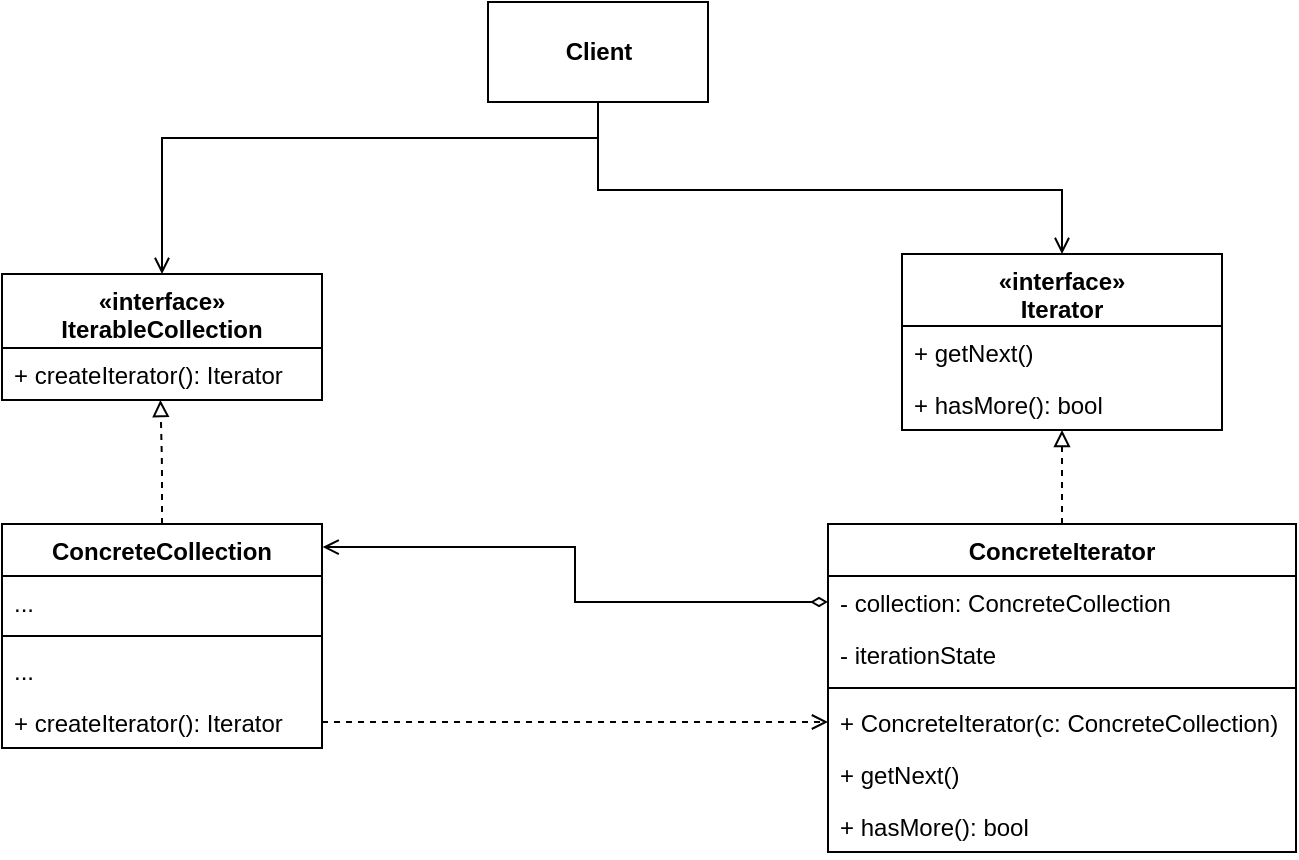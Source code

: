 <mxfile>
    <diagram id="FjWuILtHR6JUAJkonoj2" name="Standard">
        <mxGraphModel dx="1374" dy="782" grid="0" gridSize="10" guides="1" tooltips="1" connect="1" arrows="1" fold="1" page="1" pageScale="1" pageWidth="827" pageHeight="1169" math="0" shadow="0">
            <root>
                <mxCell id="0"/>
                <mxCell id="1" parent="0"/>
                <mxCell id="3" value="«interface»&#10;Iterator" style="swimlane;fontStyle=1;align=center;verticalAlign=top;childLayout=stackLayout;horizontal=1;startSize=36;horizontalStack=0;resizeParent=1;resizeParentMax=0;resizeLast=0;collapsible=1;marginBottom=0;" parent="1" vertex="1">
                    <mxGeometry x="540" y="189" width="160" height="88" as="geometry"/>
                </mxCell>
                <mxCell id="6" value="+ getNext()" style="text;strokeColor=none;fillColor=none;align=left;verticalAlign=top;spacingLeft=4;spacingRight=4;overflow=hidden;rotatable=0;points=[[0,0.5],[1,0.5]];portConstraint=eastwest;" parent="3" vertex="1">
                    <mxGeometry y="36" width="160" height="26" as="geometry"/>
                </mxCell>
                <mxCell id="7" value="+ hasMore(): bool" style="text;strokeColor=none;fillColor=none;align=left;verticalAlign=top;spacingLeft=4;spacingRight=4;overflow=hidden;rotatable=0;points=[[0,0.5],[1,0.5]];portConstraint=eastwest;" parent="3" vertex="1">
                    <mxGeometry y="62" width="160" height="26" as="geometry"/>
                </mxCell>
                <mxCell id="33" value="" style="edgeStyle=orthogonalEdgeStyle;rounded=0;html=1;dashed=1;endArrow=block;endFill=0;entryX=0.5;entryY=1;entryDx=0;entryDy=0;" parent="1" source="11" target="3" edge="1">
                    <mxGeometry relative="1" as="geometry"/>
                </mxCell>
                <mxCell id="11" value="ConcreteIterator" style="swimlane;fontStyle=1;align=center;verticalAlign=top;childLayout=stackLayout;horizontal=1;startSize=26;horizontalStack=0;resizeParent=1;resizeParentMax=0;resizeLast=0;collapsible=1;marginBottom=0;" parent="1" vertex="1">
                    <mxGeometry x="503" y="324" width="234" height="164" as="geometry"/>
                </mxCell>
                <mxCell id="12" value="- collection: ConcreteCollection" style="text;strokeColor=none;fillColor=none;align=left;verticalAlign=top;spacingLeft=4;spacingRight=4;overflow=hidden;rotatable=0;points=[[0,0.5],[1,0.5]];portConstraint=eastwest;" parent="11" vertex="1">
                    <mxGeometry y="26" width="234" height="26" as="geometry"/>
                </mxCell>
                <mxCell id="15" value="- iterationState" style="text;strokeColor=none;fillColor=none;align=left;verticalAlign=top;spacingLeft=4;spacingRight=4;overflow=hidden;rotatable=0;points=[[0,0.5],[1,0.5]];portConstraint=eastwest;" parent="11" vertex="1">
                    <mxGeometry y="52" width="234" height="26" as="geometry"/>
                </mxCell>
                <mxCell id="13" value="" style="line;strokeWidth=1;fillColor=none;align=left;verticalAlign=middle;spacingTop=-1;spacingLeft=3;spacingRight=3;rotatable=0;labelPosition=right;points=[];portConstraint=eastwest;" parent="11" vertex="1">
                    <mxGeometry y="78" width="234" height="8" as="geometry"/>
                </mxCell>
                <mxCell id="14" value="+ ConcreteIterator(c: ConcreteCollection)" style="text;strokeColor=none;fillColor=none;align=left;verticalAlign=top;spacingLeft=4;spacingRight=4;overflow=hidden;rotatable=0;points=[[0,0.5],[1,0.5]];portConstraint=eastwest;" parent="11" vertex="1">
                    <mxGeometry y="86" width="234" height="26" as="geometry"/>
                </mxCell>
                <mxCell id="16" value="+ getNext()" style="text;strokeColor=none;fillColor=none;align=left;verticalAlign=top;spacingLeft=4;spacingRight=4;overflow=hidden;rotatable=0;points=[[0,0.5],[1,0.5]];portConstraint=eastwest;" parent="11" vertex="1">
                    <mxGeometry y="112" width="234" height="26" as="geometry"/>
                </mxCell>
                <mxCell id="17" value="+ hasMore(): bool" style="text;strokeColor=none;fillColor=none;align=left;verticalAlign=top;spacingLeft=4;spacingRight=4;overflow=hidden;rotatable=0;points=[[0,0.5],[1,0.5]];portConstraint=eastwest;" parent="11" vertex="1">
                    <mxGeometry y="138" width="234" height="26" as="geometry"/>
                </mxCell>
                <mxCell id="18" value="«interface»&#10;IterableCollection" style="swimlane;fontStyle=1;align=center;verticalAlign=top;childLayout=stackLayout;horizontal=1;startSize=37;horizontalStack=0;resizeParent=1;resizeParentMax=0;resizeLast=0;collapsible=1;marginBottom=0;" parent="1" vertex="1">
                    <mxGeometry x="90" y="199" width="160" height="63" as="geometry"/>
                </mxCell>
                <mxCell id="21" value="+ createIterator(): Iterator" style="text;strokeColor=none;fillColor=none;align=left;verticalAlign=top;spacingLeft=4;spacingRight=4;overflow=hidden;rotatable=0;points=[[0,0.5],[1,0.5]];portConstraint=eastwest;" parent="18" vertex="1">
                    <mxGeometry y="37" width="160" height="26" as="geometry"/>
                </mxCell>
                <mxCell id="29" style="edgeStyle=orthogonalEdgeStyle;html=1;exitX=0.5;exitY=0;exitDx=0;exitDy=0;entryX=0.495;entryY=1;entryDx=0;entryDy=0;entryPerimeter=0;endArrow=block;endFill=0;dashed=1;" parent="1" source="23" target="21" edge="1">
                    <mxGeometry relative="1" as="geometry"/>
                </mxCell>
                <mxCell id="23" value="ConcreteCollection" style="swimlane;fontStyle=1;align=center;verticalAlign=top;childLayout=stackLayout;horizontal=1;startSize=26;horizontalStack=0;resizeParent=1;resizeParentMax=0;resizeLast=0;collapsible=1;marginBottom=0;" parent="1" vertex="1">
                    <mxGeometry x="90" y="324" width="160" height="112" as="geometry"/>
                </mxCell>
                <mxCell id="24" value="..." style="text;strokeColor=none;fillColor=none;align=left;verticalAlign=top;spacingLeft=4;spacingRight=4;overflow=hidden;rotatable=0;points=[[0,0.5],[1,0.5]];portConstraint=eastwest;" parent="23" vertex="1">
                    <mxGeometry y="26" width="160" height="26" as="geometry"/>
                </mxCell>
                <mxCell id="25" value="" style="line;strokeWidth=1;fillColor=none;align=left;verticalAlign=middle;spacingTop=-1;spacingLeft=3;spacingRight=3;rotatable=0;labelPosition=right;points=[];portConstraint=eastwest;" parent="23" vertex="1">
                    <mxGeometry y="52" width="160" height="8" as="geometry"/>
                </mxCell>
                <mxCell id="27" value="..." style="text;strokeColor=none;fillColor=none;align=left;verticalAlign=top;spacingLeft=4;spacingRight=4;overflow=hidden;rotatable=0;points=[[0,0.5],[1,0.5]];portConstraint=eastwest;" parent="23" vertex="1">
                    <mxGeometry y="60" width="160" height="26" as="geometry"/>
                </mxCell>
                <mxCell id="26" value="+ createIterator(): Iterator" style="text;strokeColor=none;fillColor=none;align=left;verticalAlign=top;spacingLeft=4;spacingRight=4;overflow=hidden;rotatable=0;points=[[0,0.5],[1,0.5]];portConstraint=eastwest;" parent="23" vertex="1">
                    <mxGeometry y="86" width="160" height="26" as="geometry"/>
                </mxCell>
                <mxCell id="37" style="edgeStyle=orthogonalEdgeStyle;rounded=0;html=1;exitX=0.5;exitY=1;exitDx=0;exitDy=0;entryX=0.5;entryY=0;entryDx=0;entryDy=0;endArrow=open;endFill=0;" parent="1" source="28" target="18" edge="1">
                    <mxGeometry relative="1" as="geometry">
                        <Array as="points">
                            <mxPoint x="388" y="131"/>
                            <mxPoint x="170" y="131"/>
                        </Array>
                    </mxGeometry>
                </mxCell>
                <mxCell id="38" style="edgeStyle=orthogonalEdgeStyle;rounded=0;html=1;exitX=0.5;exitY=1;exitDx=0;exitDy=0;entryX=0.5;entryY=0;entryDx=0;entryDy=0;endArrow=open;endFill=0;" parent="1" source="28" target="3" edge="1">
                    <mxGeometry relative="1" as="geometry">
                        <Array as="points">
                            <mxPoint x="388" y="157"/>
                            <mxPoint x="620" y="157"/>
                        </Array>
                    </mxGeometry>
                </mxCell>
                <mxCell id="28" value="Client" style="html=1;fontStyle=1" parent="1" vertex="1">
                    <mxGeometry x="333" y="63" width="110" height="50" as="geometry"/>
                </mxCell>
                <mxCell id="34" style="edgeStyle=orthogonalEdgeStyle;rounded=0;html=1;exitX=1;exitY=0.5;exitDx=0;exitDy=0;entryX=0;entryY=0.5;entryDx=0;entryDy=0;endArrow=open;endFill=0;dashed=1;" parent="1" source="26" target="14" edge="1">
                    <mxGeometry relative="1" as="geometry"/>
                </mxCell>
                <mxCell id="35" style="edgeStyle=orthogonalEdgeStyle;rounded=0;html=1;exitX=0;exitY=0.5;exitDx=0;exitDy=0;entryX=1.002;entryY=0.103;entryDx=0;entryDy=0;entryPerimeter=0;endArrow=open;endFill=0;startArrow=diamondThin;startFill=0;" parent="1" source="12" target="23" edge="1">
                    <mxGeometry relative="1" as="geometry"/>
                </mxCell>
            </root>
        </mxGraphModel>
    </diagram>
    <diagram id="Cc0F4xUzQ0ChrT75zAeD" name="Practice">
        <mxGraphModel dx="1374" dy="782" grid="0" gridSize="10" guides="1" tooltips="1" connect="1" arrows="1" fold="1" page="1" pageScale="1" pageWidth="827" pageHeight="1169" math="0" shadow="0">
            <root>
                <mxCell id="3Q5Q53KMc7XxmMV0tDfd-0"/>
                <mxCell id="3Q5Q53KMc7XxmMV0tDfd-1" parent="3Q5Q53KMc7XxmMV0tDfd-0"/>
                <mxCell id="yTS_NVpCLHN-Nzgt9aKq-0" value="«interface»&#10;IterableMap" style="swimlane;fontStyle=1;align=center;verticalAlign=top;childLayout=stackLayout;horizontal=1;startSize=37;horizontalStack=0;resizeParent=1;resizeParentMax=0;resizeLast=0;collapsible=1;marginBottom=0;" parent="3Q5Q53KMc7XxmMV0tDfd-1" vertex="1">
                    <mxGeometry x="31" y="170" width="220" height="89" as="geometry"/>
                </mxCell>
                <mxCell id="nK1cPJ8zvV-h9VCQdXbq-15" value="+ createAttackingIterator(): Iterator" style="text;strokeColor=none;fillColor=none;align=left;verticalAlign=top;spacingLeft=4;spacingRight=4;overflow=hidden;rotatable=0;points=[[0,0.5],[1,0.5]];portConstraint=eastwest;" parent="yTS_NVpCLHN-Nzgt9aKq-0" vertex="1">
                    <mxGeometry y="37" width="220" height="26" as="geometry"/>
                </mxCell>
                <mxCell id="nK1cPJ8zvV-h9VCQdXbq-16" value="+ createDefendingIterator(): Iterator" style="text;strokeColor=none;fillColor=none;align=left;verticalAlign=top;spacingLeft=4;spacingRight=4;overflow=hidden;rotatable=0;points=[[0,0.5],[1,0.5]];portConstraint=eastwest;" parent="yTS_NVpCLHN-Nzgt9aKq-0" vertex="1">
                    <mxGeometry y="63" width="220" height="26" as="geometry"/>
                </mxCell>
                <mxCell id="yAIKdMOk_rAU5vW8KrbT-30" style="edgeStyle=orthogonalEdgeStyle;html=1;exitX=0.5;exitY=0;exitDx=0;exitDy=0;entryX=0.502;entryY=1;entryDx=0;entryDy=0;entryPerimeter=0;dashed=1;endArrow=block;endFill=0;rounded=0;" parent="3Q5Q53KMc7XxmMV0tDfd-1" source="nK1cPJ8zvV-h9VCQdXbq-0" target="nK1cPJ8zvV-h9VCQdXbq-16" edge="1">
                    <mxGeometry relative="1" as="geometry"/>
                </mxCell>
                <mxCell id="nK1cPJ8zvV-h9VCQdXbq-0" value="CombatMap" style="swimlane;fontStyle=1;align=center;verticalAlign=top;childLayout=stackLayout;horizontal=1;startSize=26;horizontalStack=0;resizeParent=1;resizeParentMax=0;resizeLast=0;collapsible=1;marginBottom=0;" parent="3Q5Q53KMc7XxmMV0tDfd-1" vertex="1">
                    <mxGeometry x="31" y="339" width="220" height="372" as="geometry"/>
                </mxCell>
                <mxCell id="nK1cPJ8zvV-h9VCQdXbq-1" value="- flags: string[]" style="text;strokeColor=none;fillColor=none;align=left;verticalAlign=top;spacingLeft=4;spacingRight=4;overflow=hidden;rotatable=0;points=[[0,0.5],[1,0.5]];portConstraint=eastwest;" parent="nK1cPJ8zvV-h9VCQdXbq-0" vertex="1">
                    <mxGeometry y="26" width="220" height="26" as="geometry"/>
                </mxCell>
                <mxCell id="yAIKdMOk_rAU5vW8KrbT-19" value="- transitionMatrix: boolean[][]" style="text;strokeColor=none;fillColor=none;align=left;verticalAlign=top;spacingLeft=4;spacingRight=4;overflow=hidden;rotatable=0;points=[[0,0.5],[1,0.5]];portConstraint=eastwest;" parent="nK1cPJ8zvV-h9VCQdXbq-0" vertex="1">
                    <mxGeometry y="52" width="220" height="26" as="geometry"/>
                </mxCell>
                <mxCell id="yAIKdMOk_rAU5vW8KrbT-7" value="- attackerBase: string" style="text;strokeColor=none;fillColor=none;align=left;verticalAlign=top;spacingLeft=4;spacingRight=4;overflow=hidden;rotatable=0;points=[[0,0.5],[1,0.5]];portConstraint=eastwest;" parent="nK1cPJ8zvV-h9VCQdXbq-0" vertex="1">
                    <mxGeometry y="78" width="220" height="26" as="geometry"/>
                </mxCell>
                <mxCell id="yAIKdMOk_rAU5vW8KrbT-8" value="- defenderBase: string" style="text;strokeColor=none;fillColor=none;align=left;verticalAlign=top;spacingLeft=4;spacingRight=4;overflow=hidden;rotatable=0;points=[[0,0.5],[1,0.5]];portConstraint=eastwest;" parent="nK1cPJ8zvV-h9VCQdXbq-0" vertex="1">
                    <mxGeometry y="104" width="220" height="26" as="geometry"/>
                </mxCell>
                <mxCell id="nK1cPJ8zvV-h9VCQdXbq-2" value="" style="line;strokeWidth=1;fillColor=none;align=left;verticalAlign=middle;spacingTop=-1;spacingLeft=3;spacingRight=3;rotatable=0;labelPosition=right;points=[];portConstraint=eastwest;" parent="nK1cPJ8zvV-h9VCQdXbq-0" vertex="1">
                    <mxGeometry y="130" width="220" height="8" as="geometry"/>
                </mxCell>
                <mxCell id="9nDMlxXHeGN2Ec9KywPi-12" value="+ CombatMap(&#10;    f: str[], &#10;    tm: bool[][], &#10;    ab: str, &#10;    db: str)" style="text;strokeColor=none;fillColor=none;align=left;verticalAlign=top;spacingLeft=4;spacingRight=4;overflow=hidden;rotatable=0;points=[[0,0.5],[1,0.5]];portConstraint=eastwest;" parent="nK1cPJ8zvV-h9VCQdXbq-0" vertex="1">
                    <mxGeometry y="138" width="220" height="78" as="geometry"/>
                </mxCell>
                <mxCell id="nK1cPJ8zvV-h9VCQdXbq-12" value="+ createAttackingIterator(): Iterator" style="text;strokeColor=none;fillColor=none;align=left;verticalAlign=top;spacingLeft=4;spacingRight=4;overflow=hidden;rotatable=0;points=[[0,0.5],[1,0.5]];portConstraint=eastwest;" parent="nK1cPJ8zvV-h9VCQdXbq-0" vertex="1">
                    <mxGeometry y="216" width="220" height="26" as="geometry"/>
                </mxCell>
                <mxCell id="nK1cPJ8zvV-h9VCQdXbq-13" value="+ createDefendingIterator(): Iterator" style="text;strokeColor=none;fillColor=none;align=left;verticalAlign=top;spacingLeft=4;spacingRight=4;overflow=hidden;rotatable=0;points=[[0,0.5],[1,0.5]];portConstraint=eastwest;" parent="nK1cPJ8zvV-h9VCQdXbq-0" vertex="1">
                    <mxGeometry y="242" width="220" height="26" as="geometry"/>
                </mxCell>
                <mxCell id="yAIKdMOk_rAU5vW8KrbT-16" value="+ getFlags(): strings" style="text;strokeColor=none;fillColor=none;align=left;verticalAlign=top;spacingLeft=4;spacingRight=4;overflow=hidden;rotatable=0;points=[[0,0.5],[1,0.5]];portConstraint=eastwest;" parent="nK1cPJ8zvV-h9VCQdXbq-0" vertex="1">
                    <mxGeometry y="268" width="220" height="26" as="geometry"/>
                </mxCell>
                <mxCell id="yAIKdMOk_rAU5vW8KrbT-20" value="+ getNeighborFlags(f: string): string[]" style="text;strokeColor=none;fillColor=none;align=left;verticalAlign=top;spacingLeft=4;spacingRight=4;overflow=hidden;rotatable=0;points=[[0,0.5],[1,0.5]];portConstraint=eastwest;" parent="nK1cPJ8zvV-h9VCQdXbq-0" vertex="1">
                    <mxGeometry y="294" width="220" height="26" as="geometry"/>
                </mxCell>
                <mxCell id="yAIKdMOk_rAU5vW8KrbT-21" value="+ getAttackerBase(): string" style="text;strokeColor=none;fillColor=none;align=left;verticalAlign=top;spacingLeft=4;spacingRight=4;overflow=hidden;rotatable=0;points=[[0,0.5],[1,0.5]];portConstraint=eastwest;" parent="nK1cPJ8zvV-h9VCQdXbq-0" vertex="1">
                    <mxGeometry y="320" width="220" height="26" as="geometry"/>
                </mxCell>
                <mxCell id="yAIKdMOk_rAU5vW8KrbT-22" value="+ getDefenderBase(): string" style="text;strokeColor=none;fillColor=none;align=left;verticalAlign=top;spacingLeft=4;spacingRight=4;overflow=hidden;rotatable=0;points=[[0,0.5],[1,0.5]];portConstraint=eastwest;" parent="nK1cPJ8zvV-h9VCQdXbq-0" vertex="1">
                    <mxGeometry y="346" width="220" height="26" as="geometry"/>
                </mxCell>
                <mxCell id="GxaMs49zX0Q7cDA9GJfF-0" value="«interface»&#10;Iterator" style="swimlane;fontStyle=1;align=center;verticalAlign=top;childLayout=stackLayout;horizontal=1;startSize=36;horizontalStack=0;resizeParent=1;resizeParentMax=0;resizeLast=0;collapsible=1;marginBottom=0;" parent="3Q5Q53KMc7XxmMV0tDfd-1" vertex="1">
                    <mxGeometry x="623" y="171" width="160" height="88" as="geometry"/>
                </mxCell>
                <mxCell id="GxaMs49zX0Q7cDA9GJfF-1" value="+ getNext(): string | null" style="text;strokeColor=none;fillColor=none;align=left;verticalAlign=top;spacingLeft=4;spacingRight=4;overflow=hidden;rotatable=0;points=[[0,0.5],[1,0.5]];portConstraint=eastwest;" parent="GxaMs49zX0Q7cDA9GJfF-0" vertex="1">
                    <mxGeometry y="36" width="160" height="26" as="geometry"/>
                </mxCell>
                <mxCell id="GxaMs49zX0Q7cDA9GJfF-2" value="+ hasMore(): bool" style="text;strokeColor=none;fillColor=none;align=left;verticalAlign=top;spacingLeft=4;spacingRight=4;overflow=hidden;rotatable=0;points=[[0,0.5],[1,0.5]];portConstraint=eastwest;" parent="GxaMs49zX0Q7cDA9GJfF-0" vertex="1">
                    <mxGeometry y="62" width="160" height="26" as="geometry"/>
                </mxCell>
                <mxCell id="yAIKdMOk_rAU5vW8KrbT-31" style="edgeStyle=orthogonalEdgeStyle;rounded=0;html=1;exitX=0.5;exitY=0;exitDx=0;exitDy=0;entryX=0.503;entryY=1;entryDx=0;entryDy=0;entryPerimeter=0;dashed=1;endArrow=block;endFill=0;" parent="3Q5Q53KMc7XxmMV0tDfd-1" source="yAIKdMOk_rAU5vW8KrbT-0" target="GxaMs49zX0Q7cDA9GJfF-2" edge="1">
                    <mxGeometry relative="1" as="geometry"/>
                </mxCell>
                <mxCell id="yAIKdMOk_rAU5vW8KrbT-0" value="AttackingIterator" style="swimlane;fontStyle=1;align=center;verticalAlign=top;childLayout=stackLayout;horizontal=1;startSize=26;horizontalStack=0;resizeParent=1;resizeParentMax=0;resizeLast=0;collapsible=1;marginBottom=0;" parent="3Q5Q53KMc7XxmMV0tDfd-1" vertex="1">
                    <mxGeometry x="502" y="339" width="264" height="190" as="geometry"/>
                </mxCell>
                <mxCell id="yAIKdMOk_rAU5vW8KrbT-1" value="- map: CombatMap" style="text;strokeColor=none;fillColor=none;align=left;verticalAlign=top;spacingLeft=4;spacingRight=4;overflow=hidden;rotatable=0;points=[[0,0.5],[1,0.5]];portConstraint=eastwest;" parent="yAIKdMOk_rAU5vW8KrbT-0" vertex="1">
                    <mxGeometry y="26" width="264" height="26" as="geometry"/>
                </mxCell>
                <mxCell id="yAIKdMOk_rAU5vW8KrbT-2" value="- capturedFlags: string[]" style="text;strokeColor=none;fillColor=none;align=left;verticalAlign=top;spacingLeft=4;spacingRight=4;overflow=hidden;rotatable=0;points=[[0,0.5],[1,0.5]];portConstraint=eastwest;" parent="yAIKdMOk_rAU5vW8KrbT-0" vertex="1">
                    <mxGeometry y="52" width="264" height="26" as="geometry"/>
                </mxCell>
                <mxCell id="XDTIxpmm-cN2Dj7_eJgL-0" value="- capturingFlags: string[]" style="text;strokeColor=none;fillColor=none;align=left;verticalAlign=top;spacingLeft=4;spacingRight=4;overflow=hidden;rotatable=0;points=[[0,0.5],[1,0.5]];portConstraint=eastwest;" vertex="1" parent="yAIKdMOk_rAU5vW8KrbT-0">
                    <mxGeometry y="78" width="264" height="26" as="geometry"/>
                </mxCell>
                <mxCell id="yAIKdMOk_rAU5vW8KrbT-3" value="" style="line;strokeWidth=1;fillColor=none;align=left;verticalAlign=middle;spacingTop=-1;spacingLeft=3;spacingRight=3;rotatable=0;labelPosition=right;points=[];portConstraint=eastwest;" parent="yAIKdMOk_rAU5vW8KrbT-0" vertex="1">
                    <mxGeometry y="104" width="264" height="8" as="geometry"/>
                </mxCell>
                <mxCell id="yAIKdMOk_rAU5vW8KrbT-4" value="+ AttackingIterator(c: CombatMap)" style="text;strokeColor=none;fillColor=none;align=left;verticalAlign=top;spacingLeft=4;spacingRight=4;overflow=hidden;rotatable=0;points=[[0,0.5],[1,0.5]];portConstraint=eastwest;" parent="yAIKdMOk_rAU5vW8KrbT-0" vertex="1">
                    <mxGeometry y="112" width="264" height="26" as="geometry"/>
                </mxCell>
                <mxCell id="yAIKdMOk_rAU5vW8KrbT-5" value="+ getNext(): string" style="text;strokeColor=none;fillColor=none;align=left;verticalAlign=top;spacingLeft=4;spacingRight=4;overflow=hidden;rotatable=0;points=[[0,0.5],[1,0.5]];portConstraint=eastwest;" parent="yAIKdMOk_rAU5vW8KrbT-0" vertex="1">
                    <mxGeometry y="138" width="264" height="26" as="geometry"/>
                </mxCell>
                <mxCell id="yAIKdMOk_rAU5vW8KrbT-6" value="+ hasMore(): bool" style="text;strokeColor=none;fillColor=none;align=left;verticalAlign=top;spacingLeft=4;spacingRight=4;overflow=hidden;rotatable=0;points=[[0,0.5],[1,0.5]];portConstraint=eastwest;" parent="yAIKdMOk_rAU5vW8KrbT-0" vertex="1">
                    <mxGeometry y="164" width="264" height="26" as="geometry"/>
                </mxCell>
                <mxCell id="yAIKdMOk_rAU5vW8KrbT-32" style="edgeStyle=orthogonalEdgeStyle;rounded=0;html=1;exitX=0.5;exitY=0;exitDx=0;exitDy=0;entryX=0.503;entryY=0.997;entryDx=0;entryDy=0;entryPerimeter=0;dashed=1;endArrow=block;endFill=0;" parent="3Q5Q53KMc7XxmMV0tDfd-1" source="yAIKdMOk_rAU5vW8KrbT-23" target="GxaMs49zX0Q7cDA9GJfF-2" edge="1">
                    <mxGeometry relative="1" as="geometry">
                        <Array as="points">
                            <mxPoint x="774" y="581"/>
                            <mxPoint x="774" y="296"/>
                            <mxPoint x="704" y="296"/>
                        </Array>
                    </mxGeometry>
                </mxCell>
                <mxCell id="yAIKdMOk_rAU5vW8KrbT-23" value="DefendingIterator" style="swimlane;fontStyle=1;align=center;verticalAlign=top;childLayout=stackLayout;horizontal=1;startSize=26;horizontalStack=0;resizeParent=1;resizeParentMax=0;resizeLast=0;collapsible=1;marginBottom=0;" parent="3Q5Q53KMc7XxmMV0tDfd-1" vertex="1">
                    <mxGeometry x="532" y="581" width="264" height="164" as="geometry"/>
                </mxCell>
                <mxCell id="yAIKdMOk_rAU5vW8KrbT-24" value="- map: CombatMap" style="text;strokeColor=none;fillColor=none;align=left;verticalAlign=top;spacingLeft=4;spacingRight=4;overflow=hidden;rotatable=0;points=[[0,0.5],[1,0.5]];portConstraint=eastwest;" parent="yAIKdMOk_rAU5vW8KrbT-23" vertex="1">
                    <mxGeometry y="26" width="264" height="26" as="geometry"/>
                </mxCell>
                <mxCell id="yAIKdMOk_rAU5vW8KrbT-25" value="- capturedFlags: string[]" style="text;strokeColor=none;fillColor=none;align=left;verticalAlign=top;spacingLeft=4;spacingRight=4;overflow=hidden;rotatable=0;points=[[0,0.5],[1,0.5]];portConstraint=eastwest;" parent="yAIKdMOk_rAU5vW8KrbT-23" vertex="1">
                    <mxGeometry y="52" width="264" height="26" as="geometry"/>
                </mxCell>
                <mxCell id="yAIKdMOk_rAU5vW8KrbT-26" value="" style="line;strokeWidth=1;fillColor=none;align=left;verticalAlign=middle;spacingTop=-1;spacingLeft=3;spacingRight=3;rotatable=0;labelPosition=right;points=[];portConstraint=eastwest;" parent="yAIKdMOk_rAU5vW8KrbT-23" vertex="1">
                    <mxGeometry y="78" width="264" height="8" as="geometry"/>
                </mxCell>
                <mxCell id="yAIKdMOk_rAU5vW8KrbT-27" value="+ DefendingIterator(c: CombatMap)" style="text;strokeColor=none;fillColor=none;align=left;verticalAlign=top;spacingLeft=4;spacingRight=4;overflow=hidden;rotatable=0;points=[[0,0.5],[1,0.5]];portConstraint=eastwest;" parent="yAIKdMOk_rAU5vW8KrbT-23" vertex="1">
                    <mxGeometry y="86" width="264" height="26" as="geometry"/>
                </mxCell>
                <mxCell id="yAIKdMOk_rAU5vW8KrbT-28" value="+ getNext(): string" style="text;strokeColor=none;fillColor=none;align=left;verticalAlign=top;spacingLeft=4;spacingRight=4;overflow=hidden;rotatable=0;points=[[0,0.5],[1,0.5]];portConstraint=eastwest;" parent="yAIKdMOk_rAU5vW8KrbT-23" vertex="1">
                    <mxGeometry y="112" width="264" height="26" as="geometry"/>
                </mxCell>
                <mxCell id="yAIKdMOk_rAU5vW8KrbT-29" value="+ hasMore(): bool" style="text;strokeColor=none;fillColor=none;align=left;verticalAlign=top;spacingLeft=4;spacingRight=4;overflow=hidden;rotatable=0;points=[[0,0.5],[1,0.5]];portConstraint=eastwest;" parent="yAIKdMOk_rAU5vW8KrbT-23" vertex="1">
                    <mxGeometry y="138" width="264" height="26" as="geometry"/>
                </mxCell>
                <mxCell id="yAIKdMOk_rAU5vW8KrbT-33" style="edgeStyle=orthogonalEdgeStyle;rounded=0;html=1;exitX=0.999;exitY=0.038;exitDx=0;exitDy=0;entryX=0;entryY=0.091;entryDx=0;entryDy=0;entryPerimeter=0;endArrow=open;endFill=0;dashed=1;exitPerimeter=0;" parent="3Q5Q53KMc7XxmMV0tDfd-1" source="nK1cPJ8zvV-h9VCQdXbq-0" target="yAIKdMOk_rAU5vW8KrbT-0" edge="1">
                    <mxGeometry relative="1" as="geometry"/>
                </mxCell>
                <mxCell id="yAIKdMOk_rAU5vW8KrbT-34" style="edgeStyle=orthogonalEdgeStyle;rounded=0;html=1;exitX=1;exitY=0.5;exitDx=0;exitDy=0;entryX=-0.004;entryY=0.085;entryDx=0;entryDy=0;entryPerimeter=0;endArrow=open;endFill=0;dashed=1;" parent="3Q5Q53KMc7XxmMV0tDfd-1" source="nK1cPJ8zvV-h9VCQdXbq-13" target="yAIKdMOk_rAU5vW8KrbT-23" edge="1">
                    <mxGeometry relative="1" as="geometry"/>
                </mxCell>
                <mxCell id="yAIKdMOk_rAU5vW8KrbT-36" style="edgeStyle=orthogonalEdgeStyle;rounded=0;html=1;exitX=0;exitY=0.5;exitDx=0;exitDy=0;endArrow=open;endFill=0;startArrow=diamondThin;startFill=0;" parent="3Q5Q53KMc7XxmMV0tDfd-1" source="yAIKdMOk_rAU5vW8KrbT-24" target="yAIKdMOk_rAU5vW8KrbT-16" edge="1">
                    <mxGeometry relative="1" as="geometry"/>
                </mxCell>
                <mxCell id="9nDMlxXHeGN2Ec9KywPi-0" style="edgeStyle=orthogonalEdgeStyle;rounded=0;html=1;exitX=0;exitY=0.5;exitDx=0;exitDy=0;entryX=1;entryY=0.5;entryDx=0;entryDy=0;startArrow=diamondThin;startFill=0;endArrow=open;endFill=0;" parent="3Q5Q53KMc7XxmMV0tDfd-1" source="yAIKdMOk_rAU5vW8KrbT-1" target="nK1cPJ8zvV-h9VCQdXbq-1" edge="1">
                    <mxGeometry relative="1" as="geometry"/>
                </mxCell>
                <mxCell id="9nDMlxXHeGN2Ec9KywPi-2" style="edgeStyle=orthogonalEdgeStyle;rounded=0;html=1;exitX=0.5;exitY=1;exitDx=0;exitDy=0;entryX=0.5;entryY=0;entryDx=0;entryDy=0;startArrow=none;startFill=0;endArrow=open;endFill=0;" parent="3Q5Q53KMc7XxmMV0tDfd-1" source="9nDMlxXHeGN2Ec9KywPi-1" target="yTS_NVpCLHN-Nzgt9aKq-0" edge="1">
                    <mxGeometry relative="1" as="geometry"/>
                </mxCell>
                <mxCell id="9nDMlxXHeGN2Ec9KywPi-3" style="edgeStyle=orthogonalEdgeStyle;rounded=0;html=1;exitX=0.5;exitY=1;exitDx=0;exitDy=0;entryX=0.5;entryY=0;entryDx=0;entryDy=0;startArrow=none;startFill=0;endArrow=open;endFill=0;" parent="3Q5Q53KMc7XxmMV0tDfd-1" source="9nDMlxXHeGN2Ec9KywPi-1" target="GxaMs49zX0Q7cDA9GJfF-0" edge="1">
                    <mxGeometry relative="1" as="geometry"/>
                </mxCell>
                <mxCell id="9nDMlxXHeGN2Ec9KywPi-1" value="Client" style="html=1;fontStyle=1" parent="3Q5Q53KMc7XxmMV0tDfd-1" vertex="1">
                    <mxGeometry x="282" y="28" width="110" height="50" as="geometry"/>
                </mxCell>
            </root>
        </mxGraphModel>
    </diagram>
</mxfile>
